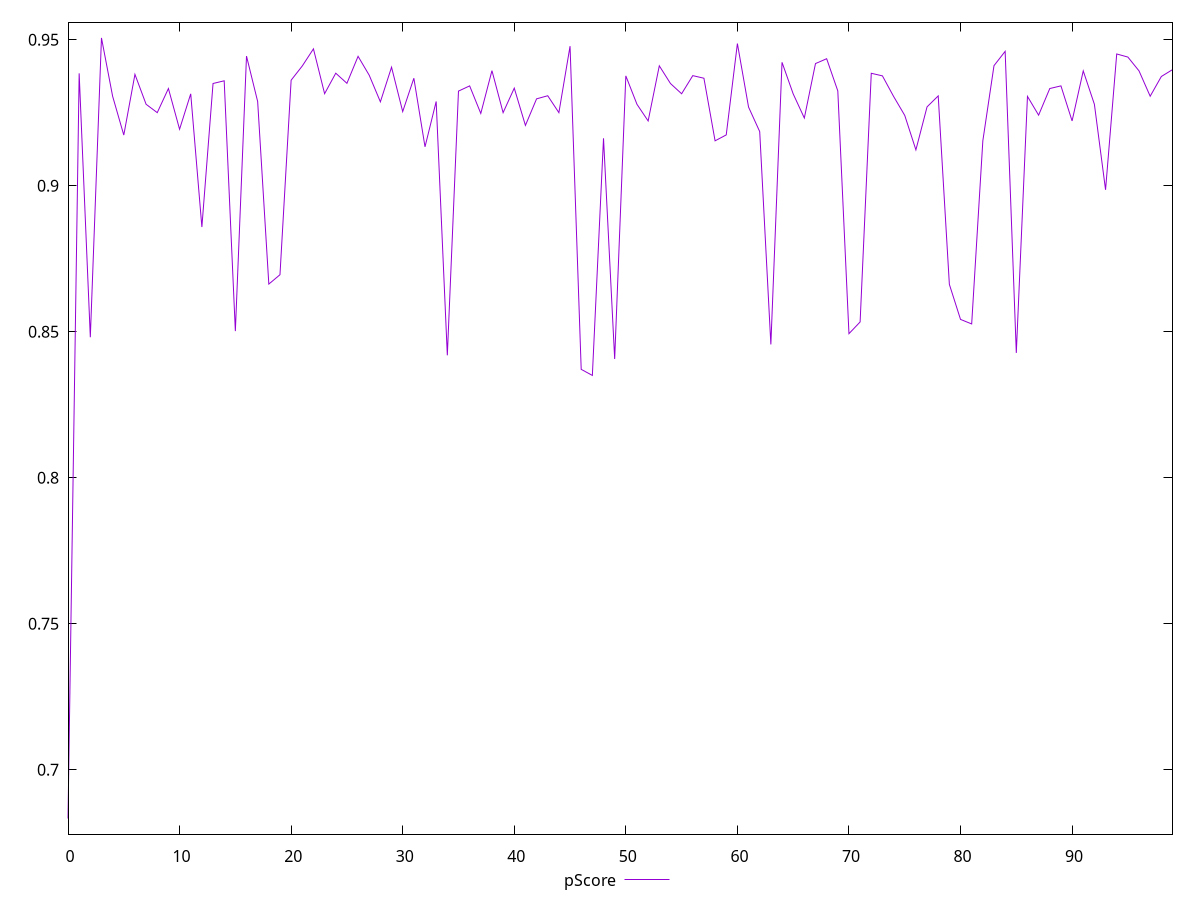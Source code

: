 reset

$pScore <<EOF
0 0.6832911859736579
1 0.9385102959375089
2 0.8481269228713718
3 0.9506576758492868
4 0.9306705390845691
5 0.9173801532950312
6 0.938171090549818
7 0.9279203442036682
8 0.9250567178330141
9 0.9333245411712456
10 0.9193704636365208
11 0.9315098253977825
12 0.8858720308687698
13 0.9350466920053728
14 0.935966972214227
15 0.8502311854583476
16 0.944429356039437
17 0.9288598846150922
18 0.8663416713077994
19 0.8695514717519656
20 0.9361737592766808
21 0.9410470661783872
22 0.9469078892165005
23 0.9315552613276721
24 0.9385700860204191
25 0.9351067793197088
26 0.9443468633599889
27 0.9378631795353035
28 0.9287668765323764
29 0.9406279334789849
30 0.9254185325521977
31 0.9368488808679628
32 0.9133547813200591
33 0.9288891956020265
34 0.8419383552484415
35 0.9324363948603404
36 0.9342225257180233
37 0.9247834206573535
38 0.9394499476521562
39 0.9250567178330125
40 0.9334564145088233
41 0.9206904737005448
42 0.9297882064072781
43 0.9308482739516382
44 0.9250567178330132
45 0.947828201617791
46 0.8371299960780348
47 0.8350519508154282
48 0.9162759203661159
49 0.8406922777819588
50 0.9376530467038713
51 0.9279097446344304
52 0.9222174953399471
53 0.94109600855448
54 0.9350466920053728
55 0.931525572136713
56 0.9377373132794785
57 0.9368471498018152
58 0.9154091114965668
59 0.9174374989449372
60 0.9487273973731976
61 0.9269727616634242
62 0.918568541772204
63 0.8456600011126193
64 0.9422956176667109
65 0.9314918270279451
66 0.923222371859392
67 0.941864292363098
68 0.9435308343087809
69 0.9325061153146208
70 0.8493560246866172
71 0.8533708189616678
72 0.9385431840081027
73 0.9376530467038705
74 0.9306212055953254
75 0.9241213119282113
76 0.9123090688043902
77 0.9270432181589079
78 0.9307931222694442
79 0.866237010546699
80 0.8542425396099645
81 0.8526871843161163
82 0.9154125785737686
83 0.9411499472935704
84 0.9460518150136404
85 0.8427754245045045
86 0.9306221109457798
87 0.9242038666147108
88 0.9333161005887715
89 0.9342269392086245
90 0.9222174953399462
91 0.939361732928378
92 0.9279106663648438
93 0.8986258606897043
94 0.9451569057269774
95 0.9440945335313297
96 0.9393617329283772
97 0.9306813992842176
98 0.9374429987750078
99 0.9397852636632811
EOF

set key outside below
set xrange [0:99]
set yrange [0.6779438561761453:0.9560050056467995]
set trange [0.6779438561761453:0.9560050056467995]
set terminal svg size 640, 500 enhanced background rgb 'white'
set output "reports/report_00030_2021-02-24T20-42-31.540Z/total-blocking-time/samples/music/pScore/values.svg"

plot $pScore title "pScore" with line

reset
